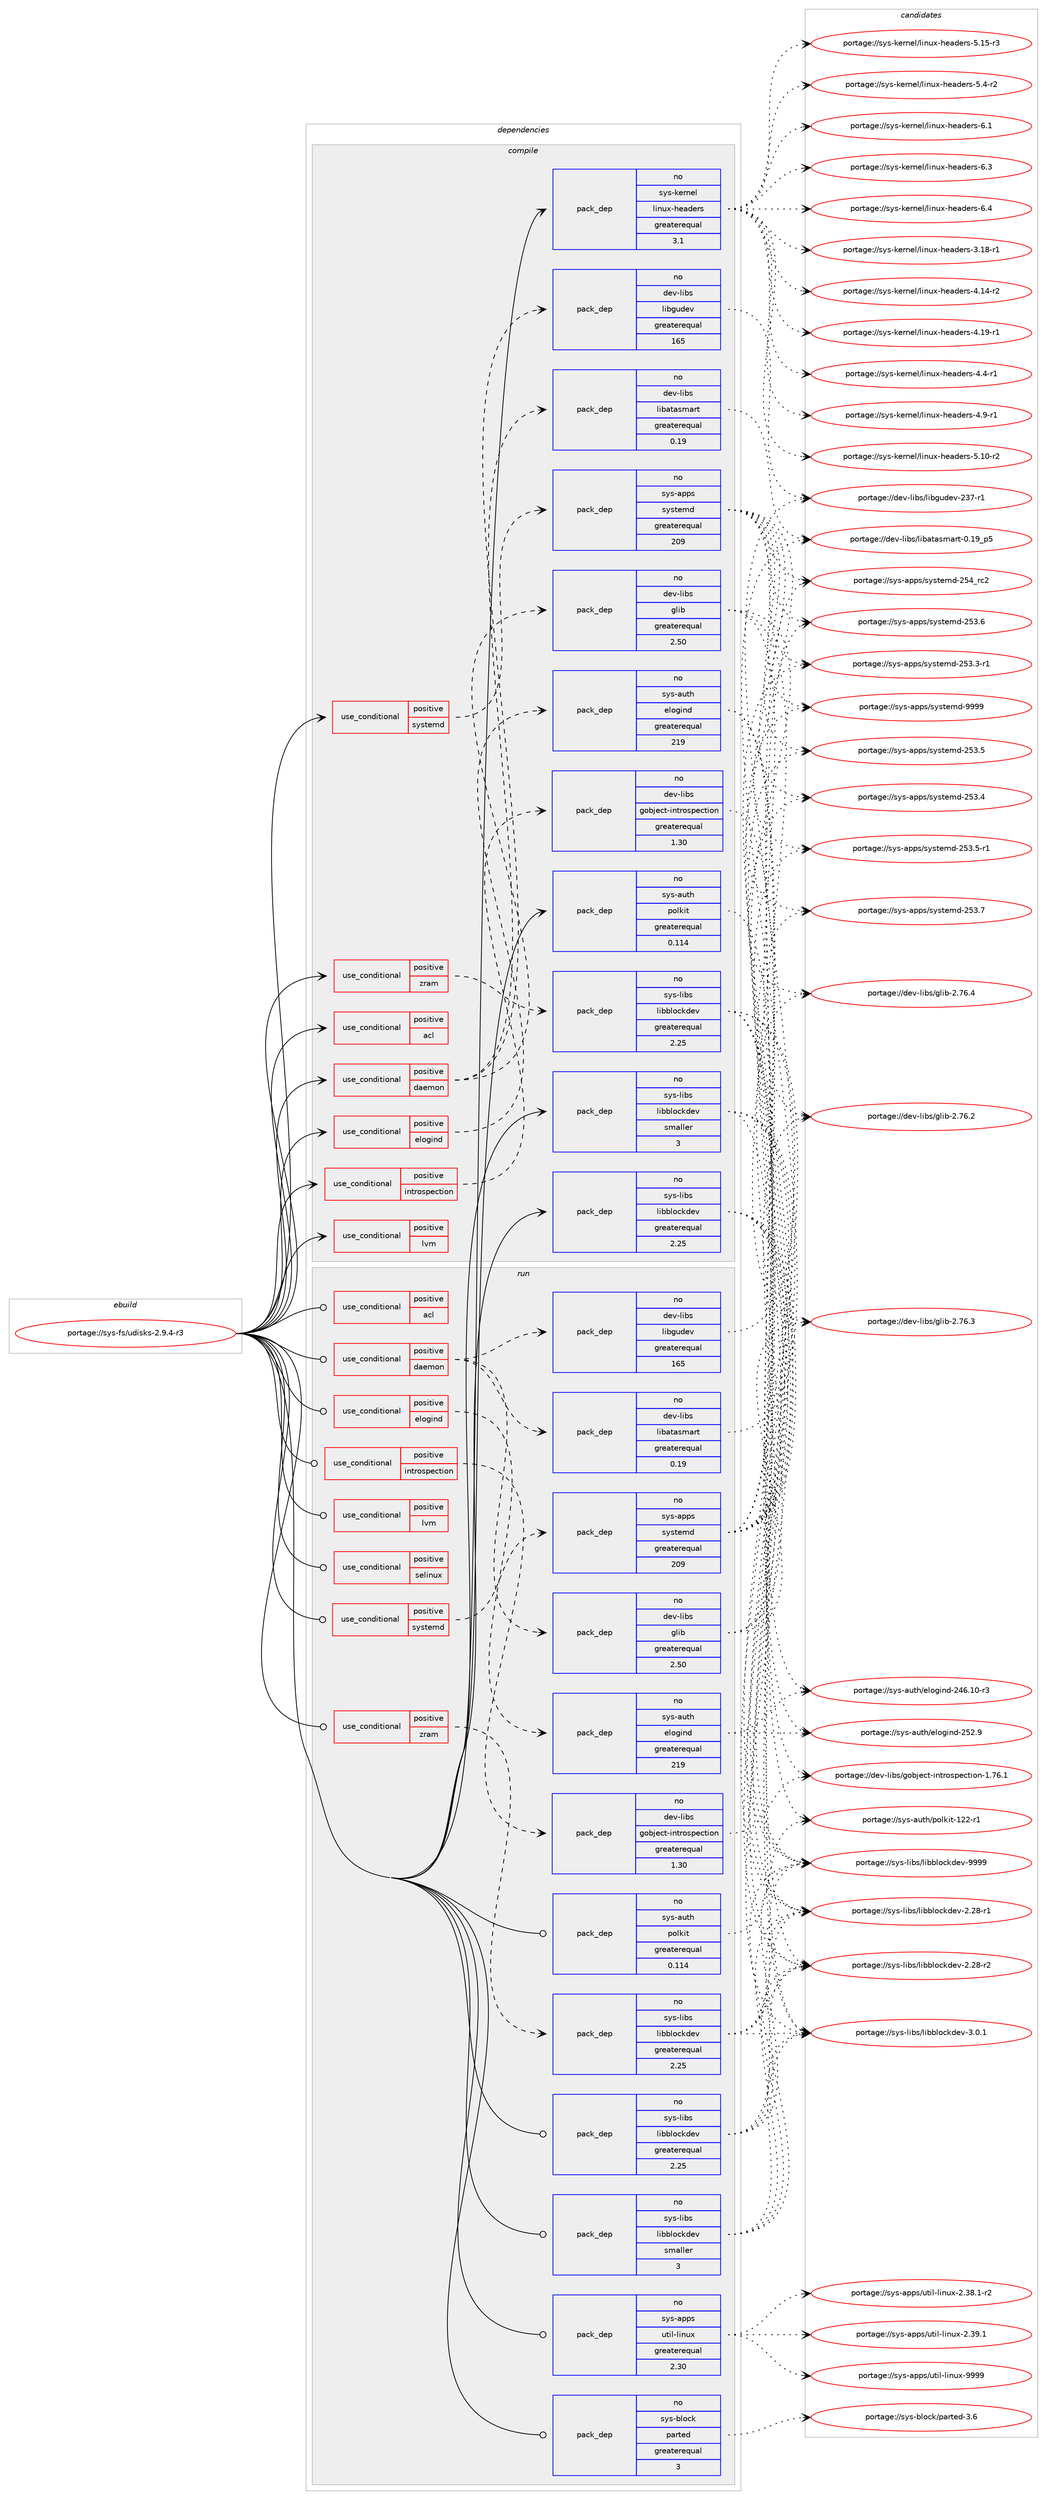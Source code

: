 digraph prolog {

# *************
# Graph options
# *************

newrank=true;
concentrate=true;
compound=true;
graph [rankdir=LR,fontname=Helvetica,fontsize=10,ranksep=1.5];#, ranksep=2.5, nodesep=0.2];
edge  [arrowhead=vee];
node  [fontname=Helvetica,fontsize=10];

# **********
# The ebuild
# **********

subgraph cluster_leftcol {
color=gray;
rank=same;
label=<<i>ebuild</i>>;
id [label="portage://sys-fs/udisks-2.9.4-r3", color=red, width=4, href="../sys-fs/udisks-2.9.4-r3.svg"];
}

# ****************
# The dependencies
# ****************

subgraph cluster_midcol {
color=gray;
label=<<i>dependencies</i>>;
subgraph cluster_compile {
fillcolor="#eeeeee";
style=filled;
label=<<i>compile</i>>;
subgraph cond132 {
dependency287 [label=<<TABLE BORDER="0" CELLBORDER="1" CELLSPACING="0" CELLPADDING="4"><TR><TD ROWSPAN="3" CELLPADDING="10">use_conditional</TD></TR><TR><TD>positive</TD></TR><TR><TD>acl</TD></TR></TABLE>>, shape=none, color=red];
# *** BEGIN UNKNOWN DEPENDENCY TYPE (TODO) ***
# dependency287 -> package_dependency(portage://sys-fs/udisks-2.9.4-r3,install,no,virtual,acl,none,[,,],[],[])
# *** END UNKNOWN DEPENDENCY TYPE (TODO) ***

}
id:e -> dependency287:w [weight=20,style="solid",arrowhead="vee"];
subgraph cond133 {
dependency288 [label=<<TABLE BORDER="0" CELLBORDER="1" CELLSPACING="0" CELLPADDING="4"><TR><TD ROWSPAN="3" CELLPADDING="10">use_conditional</TD></TR><TR><TD>positive</TD></TR><TR><TD>daemon</TD></TR></TABLE>>, shape=none, color=red];
subgraph pack148 {
dependency289 [label=<<TABLE BORDER="0" CELLBORDER="1" CELLSPACING="0" CELLPADDING="4" WIDTH="220"><TR><TD ROWSPAN="6" CELLPADDING="30">pack_dep</TD></TR><TR><TD WIDTH="110">no</TD></TR><TR><TD>dev-libs</TD></TR><TR><TD>glib</TD></TR><TR><TD>greaterequal</TD></TR><TR><TD>2.50</TD></TR></TABLE>>, shape=none, color=blue];
}
dependency288:e -> dependency289:w [weight=20,style="dashed",arrowhead="vee"];
subgraph pack149 {
dependency290 [label=<<TABLE BORDER="0" CELLBORDER="1" CELLSPACING="0" CELLPADDING="4" WIDTH="220"><TR><TD ROWSPAN="6" CELLPADDING="30">pack_dep</TD></TR><TR><TD WIDTH="110">no</TD></TR><TR><TD>dev-libs</TD></TR><TR><TD>libatasmart</TD></TR><TR><TD>greaterequal</TD></TR><TR><TD>0.19</TD></TR></TABLE>>, shape=none, color=blue];
}
dependency288:e -> dependency290:w [weight=20,style="dashed",arrowhead="vee"];
subgraph pack150 {
dependency291 [label=<<TABLE BORDER="0" CELLBORDER="1" CELLSPACING="0" CELLPADDING="4" WIDTH="220"><TR><TD ROWSPAN="6" CELLPADDING="30">pack_dep</TD></TR><TR><TD WIDTH="110">no</TD></TR><TR><TD>dev-libs</TD></TR><TR><TD>libgudev</TD></TR><TR><TD>greaterequal</TD></TR><TR><TD>165</TD></TR></TABLE>>, shape=none, color=blue];
}
dependency288:e -> dependency291:w [weight=20,style="dashed",arrowhead="vee"];
}
id:e -> dependency288:w [weight=20,style="solid",arrowhead="vee"];
subgraph cond134 {
dependency292 [label=<<TABLE BORDER="0" CELLBORDER="1" CELLSPACING="0" CELLPADDING="4"><TR><TD ROWSPAN="3" CELLPADDING="10">use_conditional</TD></TR><TR><TD>positive</TD></TR><TR><TD>elogind</TD></TR></TABLE>>, shape=none, color=red];
subgraph pack151 {
dependency293 [label=<<TABLE BORDER="0" CELLBORDER="1" CELLSPACING="0" CELLPADDING="4" WIDTH="220"><TR><TD ROWSPAN="6" CELLPADDING="30">pack_dep</TD></TR><TR><TD WIDTH="110">no</TD></TR><TR><TD>sys-auth</TD></TR><TR><TD>elogind</TD></TR><TR><TD>greaterequal</TD></TR><TR><TD>219</TD></TR></TABLE>>, shape=none, color=blue];
}
dependency292:e -> dependency293:w [weight=20,style="dashed",arrowhead="vee"];
}
id:e -> dependency292:w [weight=20,style="solid",arrowhead="vee"];
subgraph cond135 {
dependency294 [label=<<TABLE BORDER="0" CELLBORDER="1" CELLSPACING="0" CELLPADDING="4"><TR><TD ROWSPAN="3" CELLPADDING="10">use_conditional</TD></TR><TR><TD>positive</TD></TR><TR><TD>introspection</TD></TR></TABLE>>, shape=none, color=red];
subgraph pack152 {
dependency295 [label=<<TABLE BORDER="0" CELLBORDER="1" CELLSPACING="0" CELLPADDING="4" WIDTH="220"><TR><TD ROWSPAN="6" CELLPADDING="30">pack_dep</TD></TR><TR><TD WIDTH="110">no</TD></TR><TR><TD>dev-libs</TD></TR><TR><TD>gobject-introspection</TD></TR><TR><TD>greaterequal</TD></TR><TR><TD>1.30</TD></TR></TABLE>>, shape=none, color=blue];
}
dependency294:e -> dependency295:w [weight=20,style="dashed",arrowhead="vee"];
}
id:e -> dependency294:w [weight=20,style="solid",arrowhead="vee"];
subgraph cond136 {
dependency296 [label=<<TABLE BORDER="0" CELLBORDER="1" CELLSPACING="0" CELLPADDING="4"><TR><TD ROWSPAN="3" CELLPADDING="10">use_conditional</TD></TR><TR><TD>positive</TD></TR><TR><TD>lvm</TD></TR></TABLE>>, shape=none, color=red];
# *** BEGIN UNKNOWN DEPENDENCY TYPE (TODO) ***
# dependency296 -> package_dependency(portage://sys-fs/udisks-2.9.4-r3,install,no,sys-fs,lvm2,none,[,,],[],[])
# *** END UNKNOWN DEPENDENCY TYPE (TODO) ***

}
id:e -> dependency296:w [weight=20,style="solid",arrowhead="vee"];
subgraph cond137 {
dependency297 [label=<<TABLE BORDER="0" CELLBORDER="1" CELLSPACING="0" CELLPADDING="4"><TR><TD ROWSPAN="3" CELLPADDING="10">use_conditional</TD></TR><TR><TD>positive</TD></TR><TR><TD>systemd</TD></TR></TABLE>>, shape=none, color=red];
subgraph pack153 {
dependency298 [label=<<TABLE BORDER="0" CELLBORDER="1" CELLSPACING="0" CELLPADDING="4" WIDTH="220"><TR><TD ROWSPAN="6" CELLPADDING="30">pack_dep</TD></TR><TR><TD WIDTH="110">no</TD></TR><TR><TD>sys-apps</TD></TR><TR><TD>systemd</TD></TR><TR><TD>greaterequal</TD></TR><TR><TD>209</TD></TR></TABLE>>, shape=none, color=blue];
}
dependency297:e -> dependency298:w [weight=20,style="dashed",arrowhead="vee"];
}
id:e -> dependency297:w [weight=20,style="solid",arrowhead="vee"];
subgraph cond138 {
dependency299 [label=<<TABLE BORDER="0" CELLBORDER="1" CELLSPACING="0" CELLPADDING="4"><TR><TD ROWSPAN="3" CELLPADDING="10">use_conditional</TD></TR><TR><TD>positive</TD></TR><TR><TD>zram</TD></TR></TABLE>>, shape=none, color=red];
subgraph pack154 {
dependency300 [label=<<TABLE BORDER="0" CELLBORDER="1" CELLSPACING="0" CELLPADDING="4" WIDTH="220"><TR><TD ROWSPAN="6" CELLPADDING="30">pack_dep</TD></TR><TR><TD WIDTH="110">no</TD></TR><TR><TD>sys-libs</TD></TR><TR><TD>libblockdev</TD></TR><TR><TD>greaterequal</TD></TR><TR><TD>2.25</TD></TR></TABLE>>, shape=none, color=blue];
}
dependency299:e -> dependency300:w [weight=20,style="dashed",arrowhead="vee"];
}
id:e -> dependency299:w [weight=20,style="solid",arrowhead="vee"];
subgraph pack155 {
dependency301 [label=<<TABLE BORDER="0" CELLBORDER="1" CELLSPACING="0" CELLPADDING="4" WIDTH="220"><TR><TD ROWSPAN="6" CELLPADDING="30">pack_dep</TD></TR><TR><TD WIDTH="110">no</TD></TR><TR><TD>sys-auth</TD></TR><TR><TD>polkit</TD></TR><TR><TD>greaterequal</TD></TR><TR><TD>0.114</TD></TR></TABLE>>, shape=none, color=blue];
}
id:e -> dependency301:w [weight=20,style="solid",arrowhead="vee"];
subgraph pack156 {
dependency302 [label=<<TABLE BORDER="0" CELLBORDER="1" CELLSPACING="0" CELLPADDING="4" WIDTH="220"><TR><TD ROWSPAN="6" CELLPADDING="30">pack_dep</TD></TR><TR><TD WIDTH="110">no</TD></TR><TR><TD>sys-kernel</TD></TR><TR><TD>linux-headers</TD></TR><TR><TD>greaterequal</TD></TR><TR><TD>3.1</TD></TR></TABLE>>, shape=none, color=blue];
}
id:e -> dependency302:w [weight=20,style="solid",arrowhead="vee"];
subgraph pack157 {
dependency303 [label=<<TABLE BORDER="0" CELLBORDER="1" CELLSPACING="0" CELLPADDING="4" WIDTH="220"><TR><TD ROWSPAN="6" CELLPADDING="30">pack_dep</TD></TR><TR><TD WIDTH="110">no</TD></TR><TR><TD>sys-libs</TD></TR><TR><TD>libblockdev</TD></TR><TR><TD>greaterequal</TD></TR><TR><TD>2.25</TD></TR></TABLE>>, shape=none, color=blue];
}
id:e -> dependency303:w [weight=20,style="solid",arrowhead="vee"];
subgraph pack158 {
dependency304 [label=<<TABLE BORDER="0" CELLBORDER="1" CELLSPACING="0" CELLPADDING="4" WIDTH="220"><TR><TD ROWSPAN="6" CELLPADDING="30">pack_dep</TD></TR><TR><TD WIDTH="110">no</TD></TR><TR><TD>sys-libs</TD></TR><TR><TD>libblockdev</TD></TR><TR><TD>smaller</TD></TR><TR><TD>3</TD></TR></TABLE>>, shape=none, color=blue];
}
id:e -> dependency304:w [weight=20,style="solid",arrowhead="vee"];
# *** BEGIN UNKNOWN DEPENDENCY TYPE (TODO) ***
# id -> package_dependency(portage://sys-fs/udisks-2.9.4-r3,install,no,virtual,udev,none,[,,],[],[])
# *** END UNKNOWN DEPENDENCY TYPE (TODO) ***

}
subgraph cluster_compileandrun {
fillcolor="#eeeeee";
style=filled;
label=<<i>compile and run</i>>;
}
subgraph cluster_run {
fillcolor="#eeeeee";
style=filled;
label=<<i>run</i>>;
subgraph cond139 {
dependency305 [label=<<TABLE BORDER="0" CELLBORDER="1" CELLSPACING="0" CELLPADDING="4"><TR><TD ROWSPAN="3" CELLPADDING="10">use_conditional</TD></TR><TR><TD>positive</TD></TR><TR><TD>acl</TD></TR></TABLE>>, shape=none, color=red];
# *** BEGIN UNKNOWN DEPENDENCY TYPE (TODO) ***
# dependency305 -> package_dependency(portage://sys-fs/udisks-2.9.4-r3,run,no,virtual,acl,none,[,,],[],[])
# *** END UNKNOWN DEPENDENCY TYPE (TODO) ***

}
id:e -> dependency305:w [weight=20,style="solid",arrowhead="odot"];
subgraph cond140 {
dependency306 [label=<<TABLE BORDER="0" CELLBORDER="1" CELLSPACING="0" CELLPADDING="4"><TR><TD ROWSPAN="3" CELLPADDING="10">use_conditional</TD></TR><TR><TD>positive</TD></TR><TR><TD>daemon</TD></TR></TABLE>>, shape=none, color=red];
subgraph pack159 {
dependency307 [label=<<TABLE BORDER="0" CELLBORDER="1" CELLSPACING="0" CELLPADDING="4" WIDTH="220"><TR><TD ROWSPAN="6" CELLPADDING="30">pack_dep</TD></TR><TR><TD WIDTH="110">no</TD></TR><TR><TD>dev-libs</TD></TR><TR><TD>glib</TD></TR><TR><TD>greaterequal</TD></TR><TR><TD>2.50</TD></TR></TABLE>>, shape=none, color=blue];
}
dependency306:e -> dependency307:w [weight=20,style="dashed",arrowhead="vee"];
subgraph pack160 {
dependency308 [label=<<TABLE BORDER="0" CELLBORDER="1" CELLSPACING="0" CELLPADDING="4" WIDTH="220"><TR><TD ROWSPAN="6" CELLPADDING="30">pack_dep</TD></TR><TR><TD WIDTH="110">no</TD></TR><TR><TD>dev-libs</TD></TR><TR><TD>libatasmart</TD></TR><TR><TD>greaterequal</TD></TR><TR><TD>0.19</TD></TR></TABLE>>, shape=none, color=blue];
}
dependency306:e -> dependency308:w [weight=20,style="dashed",arrowhead="vee"];
subgraph pack161 {
dependency309 [label=<<TABLE BORDER="0" CELLBORDER="1" CELLSPACING="0" CELLPADDING="4" WIDTH="220"><TR><TD ROWSPAN="6" CELLPADDING="30">pack_dep</TD></TR><TR><TD WIDTH="110">no</TD></TR><TR><TD>dev-libs</TD></TR><TR><TD>libgudev</TD></TR><TR><TD>greaterequal</TD></TR><TR><TD>165</TD></TR></TABLE>>, shape=none, color=blue];
}
dependency306:e -> dependency309:w [weight=20,style="dashed",arrowhead="vee"];
}
id:e -> dependency306:w [weight=20,style="solid",arrowhead="odot"];
subgraph cond141 {
dependency310 [label=<<TABLE BORDER="0" CELLBORDER="1" CELLSPACING="0" CELLPADDING="4"><TR><TD ROWSPAN="3" CELLPADDING="10">use_conditional</TD></TR><TR><TD>positive</TD></TR><TR><TD>elogind</TD></TR></TABLE>>, shape=none, color=red];
subgraph pack162 {
dependency311 [label=<<TABLE BORDER="0" CELLBORDER="1" CELLSPACING="0" CELLPADDING="4" WIDTH="220"><TR><TD ROWSPAN="6" CELLPADDING="30">pack_dep</TD></TR><TR><TD WIDTH="110">no</TD></TR><TR><TD>sys-auth</TD></TR><TR><TD>elogind</TD></TR><TR><TD>greaterequal</TD></TR><TR><TD>219</TD></TR></TABLE>>, shape=none, color=blue];
}
dependency310:e -> dependency311:w [weight=20,style="dashed",arrowhead="vee"];
}
id:e -> dependency310:w [weight=20,style="solid",arrowhead="odot"];
subgraph cond142 {
dependency312 [label=<<TABLE BORDER="0" CELLBORDER="1" CELLSPACING="0" CELLPADDING="4"><TR><TD ROWSPAN="3" CELLPADDING="10">use_conditional</TD></TR><TR><TD>positive</TD></TR><TR><TD>introspection</TD></TR></TABLE>>, shape=none, color=red];
subgraph pack163 {
dependency313 [label=<<TABLE BORDER="0" CELLBORDER="1" CELLSPACING="0" CELLPADDING="4" WIDTH="220"><TR><TD ROWSPAN="6" CELLPADDING="30">pack_dep</TD></TR><TR><TD WIDTH="110">no</TD></TR><TR><TD>dev-libs</TD></TR><TR><TD>gobject-introspection</TD></TR><TR><TD>greaterequal</TD></TR><TR><TD>1.30</TD></TR></TABLE>>, shape=none, color=blue];
}
dependency312:e -> dependency313:w [weight=20,style="dashed",arrowhead="vee"];
}
id:e -> dependency312:w [weight=20,style="solid",arrowhead="odot"];
subgraph cond143 {
dependency314 [label=<<TABLE BORDER="0" CELLBORDER="1" CELLSPACING="0" CELLPADDING="4"><TR><TD ROWSPAN="3" CELLPADDING="10">use_conditional</TD></TR><TR><TD>positive</TD></TR><TR><TD>lvm</TD></TR></TABLE>>, shape=none, color=red];
# *** BEGIN UNKNOWN DEPENDENCY TYPE (TODO) ***
# dependency314 -> package_dependency(portage://sys-fs/udisks-2.9.4-r3,run,no,sys-fs,lvm2,none,[,,],[],[])
# *** END UNKNOWN DEPENDENCY TYPE (TODO) ***

}
id:e -> dependency314:w [weight=20,style="solid",arrowhead="odot"];
subgraph cond144 {
dependency315 [label=<<TABLE BORDER="0" CELLBORDER="1" CELLSPACING="0" CELLPADDING="4"><TR><TD ROWSPAN="3" CELLPADDING="10">use_conditional</TD></TR><TR><TD>positive</TD></TR><TR><TD>selinux</TD></TR></TABLE>>, shape=none, color=red];
# *** BEGIN UNKNOWN DEPENDENCY TYPE (TODO) ***
# dependency315 -> package_dependency(portage://sys-fs/udisks-2.9.4-r3,run,no,sec-policy,selinux-devicekit,none,[,,],[],[])
# *** END UNKNOWN DEPENDENCY TYPE (TODO) ***

}
id:e -> dependency315:w [weight=20,style="solid",arrowhead="odot"];
subgraph cond145 {
dependency316 [label=<<TABLE BORDER="0" CELLBORDER="1" CELLSPACING="0" CELLPADDING="4"><TR><TD ROWSPAN="3" CELLPADDING="10">use_conditional</TD></TR><TR><TD>positive</TD></TR><TR><TD>systemd</TD></TR></TABLE>>, shape=none, color=red];
subgraph pack164 {
dependency317 [label=<<TABLE BORDER="0" CELLBORDER="1" CELLSPACING="0" CELLPADDING="4" WIDTH="220"><TR><TD ROWSPAN="6" CELLPADDING="30">pack_dep</TD></TR><TR><TD WIDTH="110">no</TD></TR><TR><TD>sys-apps</TD></TR><TR><TD>systemd</TD></TR><TR><TD>greaterequal</TD></TR><TR><TD>209</TD></TR></TABLE>>, shape=none, color=blue];
}
dependency316:e -> dependency317:w [weight=20,style="dashed",arrowhead="vee"];
}
id:e -> dependency316:w [weight=20,style="solid",arrowhead="odot"];
subgraph cond146 {
dependency318 [label=<<TABLE BORDER="0" CELLBORDER="1" CELLSPACING="0" CELLPADDING="4"><TR><TD ROWSPAN="3" CELLPADDING="10">use_conditional</TD></TR><TR><TD>positive</TD></TR><TR><TD>zram</TD></TR></TABLE>>, shape=none, color=red];
subgraph pack165 {
dependency319 [label=<<TABLE BORDER="0" CELLBORDER="1" CELLSPACING="0" CELLPADDING="4" WIDTH="220"><TR><TD ROWSPAN="6" CELLPADDING="30">pack_dep</TD></TR><TR><TD WIDTH="110">no</TD></TR><TR><TD>sys-libs</TD></TR><TR><TD>libblockdev</TD></TR><TR><TD>greaterequal</TD></TR><TR><TD>2.25</TD></TR></TABLE>>, shape=none, color=blue];
}
dependency318:e -> dependency319:w [weight=20,style="dashed",arrowhead="vee"];
}
id:e -> dependency318:w [weight=20,style="solid",arrowhead="odot"];
subgraph pack166 {
dependency320 [label=<<TABLE BORDER="0" CELLBORDER="1" CELLSPACING="0" CELLPADDING="4" WIDTH="220"><TR><TD ROWSPAN="6" CELLPADDING="30">pack_dep</TD></TR><TR><TD WIDTH="110">no</TD></TR><TR><TD>sys-apps</TD></TR><TR><TD>util-linux</TD></TR><TR><TD>greaterequal</TD></TR><TR><TD>2.30</TD></TR></TABLE>>, shape=none, color=blue];
}
id:e -> dependency320:w [weight=20,style="solid",arrowhead="odot"];
subgraph pack167 {
dependency321 [label=<<TABLE BORDER="0" CELLBORDER="1" CELLSPACING="0" CELLPADDING="4" WIDTH="220"><TR><TD ROWSPAN="6" CELLPADDING="30">pack_dep</TD></TR><TR><TD WIDTH="110">no</TD></TR><TR><TD>sys-auth</TD></TR><TR><TD>polkit</TD></TR><TR><TD>greaterequal</TD></TR><TR><TD>0.114</TD></TR></TABLE>>, shape=none, color=blue];
}
id:e -> dependency321:w [weight=20,style="solid",arrowhead="odot"];
subgraph pack168 {
dependency322 [label=<<TABLE BORDER="0" CELLBORDER="1" CELLSPACING="0" CELLPADDING="4" WIDTH="220"><TR><TD ROWSPAN="6" CELLPADDING="30">pack_dep</TD></TR><TR><TD WIDTH="110">no</TD></TR><TR><TD>sys-block</TD></TR><TR><TD>parted</TD></TR><TR><TD>greaterequal</TD></TR><TR><TD>3</TD></TR></TABLE>>, shape=none, color=blue];
}
id:e -> dependency322:w [weight=20,style="solid",arrowhead="odot"];
subgraph pack169 {
dependency323 [label=<<TABLE BORDER="0" CELLBORDER="1" CELLSPACING="0" CELLPADDING="4" WIDTH="220"><TR><TD ROWSPAN="6" CELLPADDING="30">pack_dep</TD></TR><TR><TD WIDTH="110">no</TD></TR><TR><TD>sys-libs</TD></TR><TR><TD>libblockdev</TD></TR><TR><TD>greaterequal</TD></TR><TR><TD>2.25</TD></TR></TABLE>>, shape=none, color=blue];
}
id:e -> dependency323:w [weight=20,style="solid",arrowhead="odot"];
subgraph pack170 {
dependency324 [label=<<TABLE BORDER="0" CELLBORDER="1" CELLSPACING="0" CELLPADDING="4" WIDTH="220"><TR><TD ROWSPAN="6" CELLPADDING="30">pack_dep</TD></TR><TR><TD WIDTH="110">no</TD></TR><TR><TD>sys-libs</TD></TR><TR><TD>libblockdev</TD></TR><TR><TD>smaller</TD></TR><TR><TD>3</TD></TR></TABLE>>, shape=none, color=blue];
}
id:e -> dependency324:w [weight=20,style="solid",arrowhead="odot"];
# *** BEGIN UNKNOWN DEPENDENCY TYPE (TODO) ***
# id -> package_dependency(portage://sys-fs/udisks-2.9.4-r3,run,no,virtual,tmpfiles,none,[,,],[],[])
# *** END UNKNOWN DEPENDENCY TYPE (TODO) ***

# *** BEGIN UNKNOWN DEPENDENCY TYPE (TODO) ***
# id -> package_dependency(portage://sys-fs/udisks-2.9.4-r3,run,no,virtual,udev,none,[,,],[],[])
# *** END UNKNOWN DEPENDENCY TYPE (TODO) ***

}
}

# **************
# The candidates
# **************

subgraph cluster_choices {
rank=same;
color=gray;
label=<<i>candidates</i>>;

subgraph choice148 {
color=black;
nodesep=1;
choice1001011184510810598115471031081059845504655544650 [label="portage://dev-libs/glib-2.76.2", color=red, width=4,href="../dev-libs/glib-2.76.2.svg"];
choice1001011184510810598115471031081059845504655544651 [label="portage://dev-libs/glib-2.76.3", color=red, width=4,href="../dev-libs/glib-2.76.3.svg"];
choice1001011184510810598115471031081059845504655544652 [label="portage://dev-libs/glib-2.76.4", color=red, width=4,href="../dev-libs/glib-2.76.4.svg"];
dependency289:e -> choice1001011184510810598115471031081059845504655544650:w [style=dotted,weight="100"];
dependency289:e -> choice1001011184510810598115471031081059845504655544651:w [style=dotted,weight="100"];
dependency289:e -> choice1001011184510810598115471031081059845504655544652:w [style=dotted,weight="100"];
}
subgraph choice149 {
color=black;
nodesep=1;
choice1001011184510810598115471081059897116971151099711411645484649579511253 [label="portage://dev-libs/libatasmart-0.19_p5", color=red, width=4,href="../dev-libs/libatasmart-0.19_p5.svg"];
dependency290:e -> choice1001011184510810598115471081059897116971151099711411645484649579511253:w [style=dotted,weight="100"];
}
subgraph choice150 {
color=black;
nodesep=1;
choice10010111845108105981154710810598103117100101118455051554511449 [label="portage://dev-libs/libgudev-237-r1", color=red, width=4,href="../dev-libs/libgudev-237-r1.svg"];
dependency291:e -> choice10010111845108105981154710810598103117100101118455051554511449:w [style=dotted,weight="100"];
}
subgraph choice151 {
color=black;
nodesep=1;
choice115121115459711711610447101108111103105110100455052544649484511451 [label="portage://sys-auth/elogind-246.10-r3", color=red, width=4,href="../sys-auth/elogind-246.10-r3.svg"];
choice115121115459711711610447101108111103105110100455053504657 [label="portage://sys-auth/elogind-252.9", color=red, width=4,href="../sys-auth/elogind-252.9.svg"];
dependency293:e -> choice115121115459711711610447101108111103105110100455052544649484511451:w [style=dotted,weight="100"];
dependency293:e -> choice115121115459711711610447101108111103105110100455053504657:w [style=dotted,weight="100"];
}
subgraph choice152 {
color=black;
nodesep=1;
choice1001011184510810598115471031119810610199116451051101161141111151121019911610511111045494655544649 [label="portage://dev-libs/gobject-introspection-1.76.1", color=red, width=4,href="../dev-libs/gobject-introspection-1.76.1.svg"];
dependency295:e -> choice1001011184510810598115471031119810610199116451051101161141111151121019911610511111045494655544649:w [style=dotted,weight="100"];
}
subgraph choice153 {
color=black;
nodesep=1;
choice1151211154597112112115471151211151161011091004550535146514511449 [label="portage://sys-apps/systemd-253.3-r1", color=red, width=4,href="../sys-apps/systemd-253.3-r1.svg"];
choice115121115459711211211547115121115116101109100455053514652 [label="portage://sys-apps/systemd-253.4", color=red, width=4,href="../sys-apps/systemd-253.4.svg"];
choice115121115459711211211547115121115116101109100455053514653 [label="portage://sys-apps/systemd-253.5", color=red, width=4,href="../sys-apps/systemd-253.5.svg"];
choice1151211154597112112115471151211151161011091004550535146534511449 [label="portage://sys-apps/systemd-253.5-r1", color=red, width=4,href="../sys-apps/systemd-253.5-r1.svg"];
choice115121115459711211211547115121115116101109100455053514654 [label="portage://sys-apps/systemd-253.6", color=red, width=4,href="../sys-apps/systemd-253.6.svg"];
choice115121115459711211211547115121115116101109100455053514655 [label="portage://sys-apps/systemd-253.7", color=red, width=4,href="../sys-apps/systemd-253.7.svg"];
choice11512111545971121121154711512111511610110910045505352951149950 [label="portage://sys-apps/systemd-254_rc2", color=red, width=4,href="../sys-apps/systemd-254_rc2.svg"];
choice1151211154597112112115471151211151161011091004557575757 [label="portage://sys-apps/systemd-9999", color=red, width=4,href="../sys-apps/systemd-9999.svg"];
dependency298:e -> choice1151211154597112112115471151211151161011091004550535146514511449:w [style=dotted,weight="100"];
dependency298:e -> choice115121115459711211211547115121115116101109100455053514652:w [style=dotted,weight="100"];
dependency298:e -> choice115121115459711211211547115121115116101109100455053514653:w [style=dotted,weight="100"];
dependency298:e -> choice1151211154597112112115471151211151161011091004550535146534511449:w [style=dotted,weight="100"];
dependency298:e -> choice115121115459711211211547115121115116101109100455053514654:w [style=dotted,weight="100"];
dependency298:e -> choice115121115459711211211547115121115116101109100455053514655:w [style=dotted,weight="100"];
dependency298:e -> choice11512111545971121121154711512111511610110910045505352951149950:w [style=dotted,weight="100"];
dependency298:e -> choice1151211154597112112115471151211151161011091004557575757:w [style=dotted,weight="100"];
}
subgraph choice154 {
color=black;
nodesep=1;
choice11512111545108105981154710810598981081119910710010111845504650564511449 [label="portage://sys-libs/libblockdev-2.28-r1", color=red, width=4,href="../sys-libs/libblockdev-2.28-r1.svg"];
choice11512111545108105981154710810598981081119910710010111845504650564511450 [label="portage://sys-libs/libblockdev-2.28-r2", color=red, width=4,href="../sys-libs/libblockdev-2.28-r2.svg"];
choice115121115451081059811547108105989810811199107100101118455146484649 [label="portage://sys-libs/libblockdev-3.0.1", color=red, width=4,href="../sys-libs/libblockdev-3.0.1.svg"];
choice1151211154510810598115471081059898108111991071001011184557575757 [label="portage://sys-libs/libblockdev-9999", color=red, width=4,href="../sys-libs/libblockdev-9999.svg"];
dependency300:e -> choice11512111545108105981154710810598981081119910710010111845504650564511449:w [style=dotted,weight="100"];
dependency300:e -> choice11512111545108105981154710810598981081119910710010111845504650564511450:w [style=dotted,weight="100"];
dependency300:e -> choice115121115451081059811547108105989810811199107100101118455146484649:w [style=dotted,weight="100"];
dependency300:e -> choice1151211154510810598115471081059898108111991071001011184557575757:w [style=dotted,weight="100"];
}
subgraph choice155 {
color=black;
nodesep=1;
choice115121115459711711610447112111108107105116454950504511449 [label="portage://sys-auth/polkit-122-r1", color=red, width=4,href="../sys-auth/polkit-122-r1.svg"];
dependency301:e -> choice115121115459711711610447112111108107105116454950504511449:w [style=dotted,weight="100"];
}
subgraph choice156 {
color=black;
nodesep=1;
choice1151211154510710111411010110847108105110117120451041019710010111411545514649564511449 [label="portage://sys-kernel/linux-headers-3.18-r1", color=red, width=4,href="../sys-kernel/linux-headers-3.18-r1.svg"];
choice1151211154510710111411010110847108105110117120451041019710010111411545524649524511450 [label="portage://sys-kernel/linux-headers-4.14-r2", color=red, width=4,href="../sys-kernel/linux-headers-4.14-r2.svg"];
choice1151211154510710111411010110847108105110117120451041019710010111411545524649574511449 [label="portage://sys-kernel/linux-headers-4.19-r1", color=red, width=4,href="../sys-kernel/linux-headers-4.19-r1.svg"];
choice11512111545107101114110101108471081051101171204510410197100101114115455246524511449 [label="portage://sys-kernel/linux-headers-4.4-r1", color=red, width=4,href="../sys-kernel/linux-headers-4.4-r1.svg"];
choice11512111545107101114110101108471081051101171204510410197100101114115455246574511449 [label="portage://sys-kernel/linux-headers-4.9-r1", color=red, width=4,href="../sys-kernel/linux-headers-4.9-r1.svg"];
choice1151211154510710111411010110847108105110117120451041019710010111411545534649484511450 [label="portage://sys-kernel/linux-headers-5.10-r2", color=red, width=4,href="../sys-kernel/linux-headers-5.10-r2.svg"];
choice1151211154510710111411010110847108105110117120451041019710010111411545534649534511451 [label="portage://sys-kernel/linux-headers-5.15-r3", color=red, width=4,href="../sys-kernel/linux-headers-5.15-r3.svg"];
choice11512111545107101114110101108471081051101171204510410197100101114115455346524511450 [label="portage://sys-kernel/linux-headers-5.4-r2", color=red, width=4,href="../sys-kernel/linux-headers-5.4-r2.svg"];
choice1151211154510710111411010110847108105110117120451041019710010111411545544649 [label="portage://sys-kernel/linux-headers-6.1", color=red, width=4,href="../sys-kernel/linux-headers-6.1.svg"];
choice1151211154510710111411010110847108105110117120451041019710010111411545544651 [label="portage://sys-kernel/linux-headers-6.3", color=red, width=4,href="../sys-kernel/linux-headers-6.3.svg"];
choice1151211154510710111411010110847108105110117120451041019710010111411545544652 [label="portage://sys-kernel/linux-headers-6.4", color=red, width=4,href="../sys-kernel/linux-headers-6.4.svg"];
dependency302:e -> choice1151211154510710111411010110847108105110117120451041019710010111411545514649564511449:w [style=dotted,weight="100"];
dependency302:e -> choice1151211154510710111411010110847108105110117120451041019710010111411545524649524511450:w [style=dotted,weight="100"];
dependency302:e -> choice1151211154510710111411010110847108105110117120451041019710010111411545524649574511449:w [style=dotted,weight="100"];
dependency302:e -> choice11512111545107101114110101108471081051101171204510410197100101114115455246524511449:w [style=dotted,weight="100"];
dependency302:e -> choice11512111545107101114110101108471081051101171204510410197100101114115455246574511449:w [style=dotted,weight="100"];
dependency302:e -> choice1151211154510710111411010110847108105110117120451041019710010111411545534649484511450:w [style=dotted,weight="100"];
dependency302:e -> choice1151211154510710111411010110847108105110117120451041019710010111411545534649534511451:w [style=dotted,weight="100"];
dependency302:e -> choice11512111545107101114110101108471081051101171204510410197100101114115455346524511450:w [style=dotted,weight="100"];
dependency302:e -> choice1151211154510710111411010110847108105110117120451041019710010111411545544649:w [style=dotted,weight="100"];
dependency302:e -> choice1151211154510710111411010110847108105110117120451041019710010111411545544651:w [style=dotted,weight="100"];
dependency302:e -> choice1151211154510710111411010110847108105110117120451041019710010111411545544652:w [style=dotted,weight="100"];
}
subgraph choice157 {
color=black;
nodesep=1;
choice11512111545108105981154710810598981081119910710010111845504650564511449 [label="portage://sys-libs/libblockdev-2.28-r1", color=red, width=4,href="../sys-libs/libblockdev-2.28-r1.svg"];
choice11512111545108105981154710810598981081119910710010111845504650564511450 [label="portage://sys-libs/libblockdev-2.28-r2", color=red, width=4,href="../sys-libs/libblockdev-2.28-r2.svg"];
choice115121115451081059811547108105989810811199107100101118455146484649 [label="portage://sys-libs/libblockdev-3.0.1", color=red, width=4,href="../sys-libs/libblockdev-3.0.1.svg"];
choice1151211154510810598115471081059898108111991071001011184557575757 [label="portage://sys-libs/libblockdev-9999", color=red, width=4,href="../sys-libs/libblockdev-9999.svg"];
dependency303:e -> choice11512111545108105981154710810598981081119910710010111845504650564511449:w [style=dotted,weight="100"];
dependency303:e -> choice11512111545108105981154710810598981081119910710010111845504650564511450:w [style=dotted,weight="100"];
dependency303:e -> choice115121115451081059811547108105989810811199107100101118455146484649:w [style=dotted,weight="100"];
dependency303:e -> choice1151211154510810598115471081059898108111991071001011184557575757:w [style=dotted,weight="100"];
}
subgraph choice158 {
color=black;
nodesep=1;
choice11512111545108105981154710810598981081119910710010111845504650564511449 [label="portage://sys-libs/libblockdev-2.28-r1", color=red, width=4,href="../sys-libs/libblockdev-2.28-r1.svg"];
choice11512111545108105981154710810598981081119910710010111845504650564511450 [label="portage://sys-libs/libblockdev-2.28-r2", color=red, width=4,href="../sys-libs/libblockdev-2.28-r2.svg"];
choice115121115451081059811547108105989810811199107100101118455146484649 [label="portage://sys-libs/libblockdev-3.0.1", color=red, width=4,href="../sys-libs/libblockdev-3.0.1.svg"];
choice1151211154510810598115471081059898108111991071001011184557575757 [label="portage://sys-libs/libblockdev-9999", color=red, width=4,href="../sys-libs/libblockdev-9999.svg"];
dependency304:e -> choice11512111545108105981154710810598981081119910710010111845504650564511449:w [style=dotted,weight="100"];
dependency304:e -> choice11512111545108105981154710810598981081119910710010111845504650564511450:w [style=dotted,weight="100"];
dependency304:e -> choice115121115451081059811547108105989810811199107100101118455146484649:w [style=dotted,weight="100"];
dependency304:e -> choice1151211154510810598115471081059898108111991071001011184557575757:w [style=dotted,weight="100"];
}
subgraph choice159 {
color=black;
nodesep=1;
choice1001011184510810598115471031081059845504655544650 [label="portage://dev-libs/glib-2.76.2", color=red, width=4,href="../dev-libs/glib-2.76.2.svg"];
choice1001011184510810598115471031081059845504655544651 [label="portage://dev-libs/glib-2.76.3", color=red, width=4,href="../dev-libs/glib-2.76.3.svg"];
choice1001011184510810598115471031081059845504655544652 [label="portage://dev-libs/glib-2.76.4", color=red, width=4,href="../dev-libs/glib-2.76.4.svg"];
dependency307:e -> choice1001011184510810598115471031081059845504655544650:w [style=dotted,weight="100"];
dependency307:e -> choice1001011184510810598115471031081059845504655544651:w [style=dotted,weight="100"];
dependency307:e -> choice1001011184510810598115471031081059845504655544652:w [style=dotted,weight="100"];
}
subgraph choice160 {
color=black;
nodesep=1;
choice1001011184510810598115471081059897116971151099711411645484649579511253 [label="portage://dev-libs/libatasmart-0.19_p5", color=red, width=4,href="../dev-libs/libatasmart-0.19_p5.svg"];
dependency308:e -> choice1001011184510810598115471081059897116971151099711411645484649579511253:w [style=dotted,weight="100"];
}
subgraph choice161 {
color=black;
nodesep=1;
choice10010111845108105981154710810598103117100101118455051554511449 [label="portage://dev-libs/libgudev-237-r1", color=red, width=4,href="../dev-libs/libgudev-237-r1.svg"];
dependency309:e -> choice10010111845108105981154710810598103117100101118455051554511449:w [style=dotted,weight="100"];
}
subgraph choice162 {
color=black;
nodesep=1;
choice115121115459711711610447101108111103105110100455052544649484511451 [label="portage://sys-auth/elogind-246.10-r3", color=red, width=4,href="../sys-auth/elogind-246.10-r3.svg"];
choice115121115459711711610447101108111103105110100455053504657 [label="portage://sys-auth/elogind-252.9", color=red, width=4,href="../sys-auth/elogind-252.9.svg"];
dependency311:e -> choice115121115459711711610447101108111103105110100455052544649484511451:w [style=dotted,weight="100"];
dependency311:e -> choice115121115459711711610447101108111103105110100455053504657:w [style=dotted,weight="100"];
}
subgraph choice163 {
color=black;
nodesep=1;
choice1001011184510810598115471031119810610199116451051101161141111151121019911610511111045494655544649 [label="portage://dev-libs/gobject-introspection-1.76.1", color=red, width=4,href="../dev-libs/gobject-introspection-1.76.1.svg"];
dependency313:e -> choice1001011184510810598115471031119810610199116451051101161141111151121019911610511111045494655544649:w [style=dotted,weight="100"];
}
subgraph choice164 {
color=black;
nodesep=1;
choice1151211154597112112115471151211151161011091004550535146514511449 [label="portage://sys-apps/systemd-253.3-r1", color=red, width=4,href="../sys-apps/systemd-253.3-r1.svg"];
choice115121115459711211211547115121115116101109100455053514652 [label="portage://sys-apps/systemd-253.4", color=red, width=4,href="../sys-apps/systemd-253.4.svg"];
choice115121115459711211211547115121115116101109100455053514653 [label="portage://sys-apps/systemd-253.5", color=red, width=4,href="../sys-apps/systemd-253.5.svg"];
choice1151211154597112112115471151211151161011091004550535146534511449 [label="portage://sys-apps/systemd-253.5-r1", color=red, width=4,href="../sys-apps/systemd-253.5-r1.svg"];
choice115121115459711211211547115121115116101109100455053514654 [label="portage://sys-apps/systemd-253.6", color=red, width=4,href="../sys-apps/systemd-253.6.svg"];
choice115121115459711211211547115121115116101109100455053514655 [label="portage://sys-apps/systemd-253.7", color=red, width=4,href="../sys-apps/systemd-253.7.svg"];
choice11512111545971121121154711512111511610110910045505352951149950 [label="portage://sys-apps/systemd-254_rc2", color=red, width=4,href="../sys-apps/systemd-254_rc2.svg"];
choice1151211154597112112115471151211151161011091004557575757 [label="portage://sys-apps/systemd-9999", color=red, width=4,href="../sys-apps/systemd-9999.svg"];
dependency317:e -> choice1151211154597112112115471151211151161011091004550535146514511449:w [style=dotted,weight="100"];
dependency317:e -> choice115121115459711211211547115121115116101109100455053514652:w [style=dotted,weight="100"];
dependency317:e -> choice115121115459711211211547115121115116101109100455053514653:w [style=dotted,weight="100"];
dependency317:e -> choice1151211154597112112115471151211151161011091004550535146534511449:w [style=dotted,weight="100"];
dependency317:e -> choice115121115459711211211547115121115116101109100455053514654:w [style=dotted,weight="100"];
dependency317:e -> choice115121115459711211211547115121115116101109100455053514655:w [style=dotted,weight="100"];
dependency317:e -> choice11512111545971121121154711512111511610110910045505352951149950:w [style=dotted,weight="100"];
dependency317:e -> choice1151211154597112112115471151211151161011091004557575757:w [style=dotted,weight="100"];
}
subgraph choice165 {
color=black;
nodesep=1;
choice11512111545108105981154710810598981081119910710010111845504650564511449 [label="portage://sys-libs/libblockdev-2.28-r1", color=red, width=4,href="../sys-libs/libblockdev-2.28-r1.svg"];
choice11512111545108105981154710810598981081119910710010111845504650564511450 [label="portage://sys-libs/libblockdev-2.28-r2", color=red, width=4,href="../sys-libs/libblockdev-2.28-r2.svg"];
choice115121115451081059811547108105989810811199107100101118455146484649 [label="portage://sys-libs/libblockdev-3.0.1", color=red, width=4,href="../sys-libs/libblockdev-3.0.1.svg"];
choice1151211154510810598115471081059898108111991071001011184557575757 [label="portage://sys-libs/libblockdev-9999", color=red, width=4,href="../sys-libs/libblockdev-9999.svg"];
dependency319:e -> choice11512111545108105981154710810598981081119910710010111845504650564511449:w [style=dotted,weight="100"];
dependency319:e -> choice11512111545108105981154710810598981081119910710010111845504650564511450:w [style=dotted,weight="100"];
dependency319:e -> choice115121115451081059811547108105989810811199107100101118455146484649:w [style=dotted,weight="100"];
dependency319:e -> choice1151211154510810598115471081059898108111991071001011184557575757:w [style=dotted,weight="100"];
}
subgraph choice166 {
color=black;
nodesep=1;
choice11512111545971121121154711711610510845108105110117120455046515646494511450 [label="portage://sys-apps/util-linux-2.38.1-r2", color=red, width=4,href="../sys-apps/util-linux-2.38.1-r2.svg"];
choice1151211154597112112115471171161051084510810511011712045504651574649 [label="portage://sys-apps/util-linux-2.39.1", color=red, width=4,href="../sys-apps/util-linux-2.39.1.svg"];
choice115121115459711211211547117116105108451081051101171204557575757 [label="portage://sys-apps/util-linux-9999", color=red, width=4,href="../sys-apps/util-linux-9999.svg"];
dependency320:e -> choice11512111545971121121154711711610510845108105110117120455046515646494511450:w [style=dotted,weight="100"];
dependency320:e -> choice1151211154597112112115471171161051084510810511011712045504651574649:w [style=dotted,weight="100"];
dependency320:e -> choice115121115459711211211547117116105108451081051101171204557575757:w [style=dotted,weight="100"];
}
subgraph choice167 {
color=black;
nodesep=1;
choice115121115459711711610447112111108107105116454950504511449 [label="portage://sys-auth/polkit-122-r1", color=red, width=4,href="../sys-auth/polkit-122-r1.svg"];
dependency321:e -> choice115121115459711711610447112111108107105116454950504511449:w [style=dotted,weight="100"];
}
subgraph choice168 {
color=black;
nodesep=1;
choice115121115459810811199107471129711411610110045514654 [label="portage://sys-block/parted-3.6", color=red, width=4,href="../sys-block/parted-3.6.svg"];
dependency322:e -> choice115121115459810811199107471129711411610110045514654:w [style=dotted,weight="100"];
}
subgraph choice169 {
color=black;
nodesep=1;
choice11512111545108105981154710810598981081119910710010111845504650564511449 [label="portage://sys-libs/libblockdev-2.28-r1", color=red, width=4,href="../sys-libs/libblockdev-2.28-r1.svg"];
choice11512111545108105981154710810598981081119910710010111845504650564511450 [label="portage://sys-libs/libblockdev-2.28-r2", color=red, width=4,href="../sys-libs/libblockdev-2.28-r2.svg"];
choice115121115451081059811547108105989810811199107100101118455146484649 [label="portage://sys-libs/libblockdev-3.0.1", color=red, width=4,href="../sys-libs/libblockdev-3.0.1.svg"];
choice1151211154510810598115471081059898108111991071001011184557575757 [label="portage://sys-libs/libblockdev-9999", color=red, width=4,href="../sys-libs/libblockdev-9999.svg"];
dependency323:e -> choice11512111545108105981154710810598981081119910710010111845504650564511449:w [style=dotted,weight="100"];
dependency323:e -> choice11512111545108105981154710810598981081119910710010111845504650564511450:w [style=dotted,weight="100"];
dependency323:e -> choice115121115451081059811547108105989810811199107100101118455146484649:w [style=dotted,weight="100"];
dependency323:e -> choice1151211154510810598115471081059898108111991071001011184557575757:w [style=dotted,weight="100"];
}
subgraph choice170 {
color=black;
nodesep=1;
choice11512111545108105981154710810598981081119910710010111845504650564511449 [label="portage://sys-libs/libblockdev-2.28-r1", color=red, width=4,href="../sys-libs/libblockdev-2.28-r1.svg"];
choice11512111545108105981154710810598981081119910710010111845504650564511450 [label="portage://sys-libs/libblockdev-2.28-r2", color=red, width=4,href="../sys-libs/libblockdev-2.28-r2.svg"];
choice115121115451081059811547108105989810811199107100101118455146484649 [label="portage://sys-libs/libblockdev-3.0.1", color=red, width=4,href="../sys-libs/libblockdev-3.0.1.svg"];
choice1151211154510810598115471081059898108111991071001011184557575757 [label="portage://sys-libs/libblockdev-9999", color=red, width=4,href="../sys-libs/libblockdev-9999.svg"];
dependency324:e -> choice11512111545108105981154710810598981081119910710010111845504650564511449:w [style=dotted,weight="100"];
dependency324:e -> choice11512111545108105981154710810598981081119910710010111845504650564511450:w [style=dotted,weight="100"];
dependency324:e -> choice115121115451081059811547108105989810811199107100101118455146484649:w [style=dotted,weight="100"];
dependency324:e -> choice1151211154510810598115471081059898108111991071001011184557575757:w [style=dotted,weight="100"];
}
}

}
